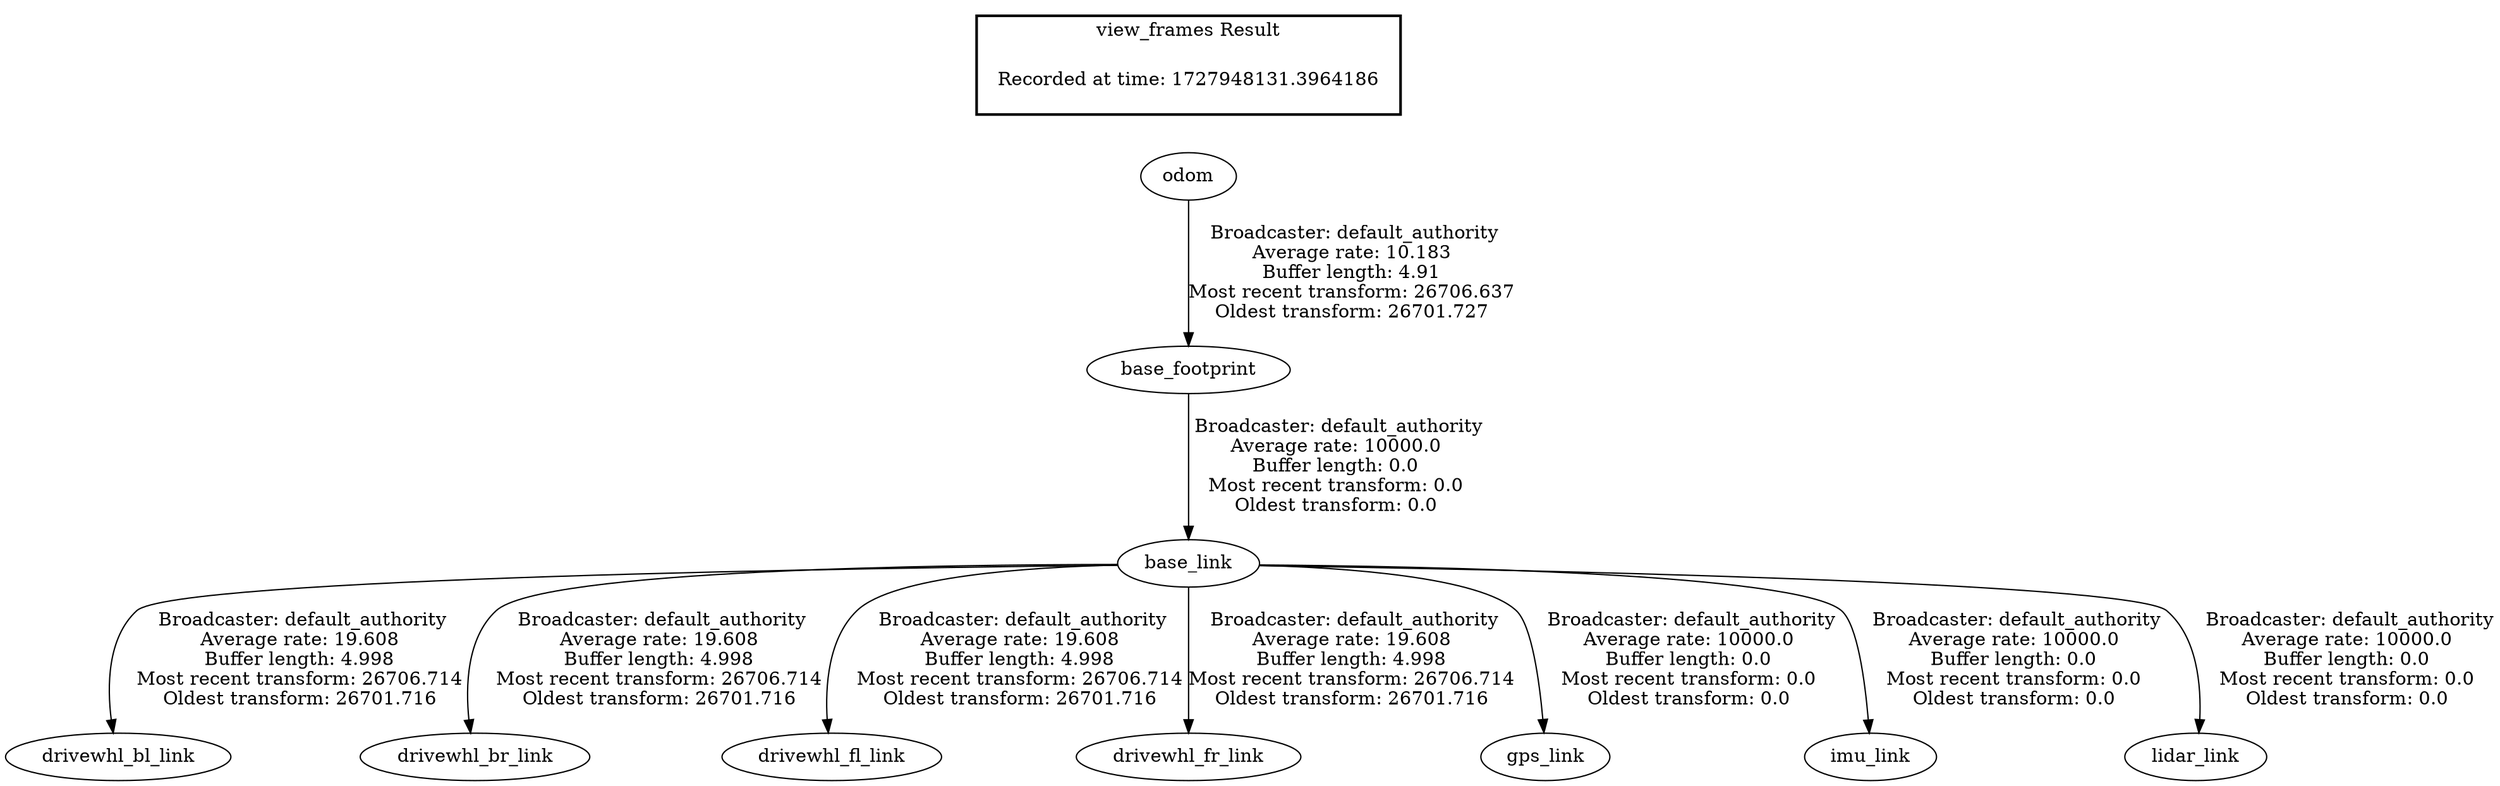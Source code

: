digraph G {
"base_link" -> "drivewhl_bl_link"[label=" Broadcaster: default_authority\nAverage rate: 19.608\nBuffer length: 4.998\nMost recent transform: 26706.714\nOldest transform: 26701.716\n"];
"base_footprint" -> "base_link"[label=" Broadcaster: default_authority\nAverage rate: 10000.0\nBuffer length: 0.0\nMost recent transform: 0.0\nOldest transform: 0.0\n"];
"base_link" -> "drivewhl_br_link"[label=" Broadcaster: default_authority\nAverage rate: 19.608\nBuffer length: 4.998\nMost recent transform: 26706.714\nOldest transform: 26701.716\n"];
"base_link" -> "drivewhl_fl_link"[label=" Broadcaster: default_authority\nAverage rate: 19.608\nBuffer length: 4.998\nMost recent transform: 26706.714\nOldest transform: 26701.716\n"];
"base_link" -> "drivewhl_fr_link"[label=" Broadcaster: default_authority\nAverage rate: 19.608\nBuffer length: 4.998\nMost recent transform: 26706.714\nOldest transform: 26701.716\n"];
"odom" -> "base_footprint"[label=" Broadcaster: default_authority\nAverage rate: 10.183\nBuffer length: 4.91\nMost recent transform: 26706.637\nOldest transform: 26701.727\n"];
"base_link" -> "gps_link"[label=" Broadcaster: default_authority\nAverage rate: 10000.0\nBuffer length: 0.0\nMost recent transform: 0.0\nOldest transform: 0.0\n"];
"base_link" -> "imu_link"[label=" Broadcaster: default_authority\nAverage rate: 10000.0\nBuffer length: 0.0\nMost recent transform: 0.0\nOldest transform: 0.0\n"];
"base_link" -> "lidar_link"[label=" Broadcaster: default_authority\nAverage rate: 10000.0\nBuffer length: 0.0\nMost recent transform: 0.0\nOldest transform: 0.0\n"];
edge [style=invis];
 subgraph cluster_legend { style=bold; color=black; label ="view_frames Result";
"Recorded at time: 1727948131.3964186"[ shape=plaintext ] ;
}->"odom";
}
